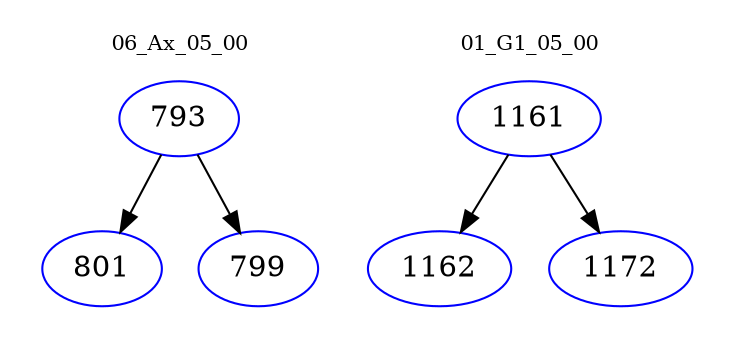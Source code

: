 digraph{
subgraph cluster_0 {
color = white
label = "06_Ax_05_00";
fontsize=10;
T0_793 [label="793", color="blue"]
T0_793 -> T0_801 [color="black"]
T0_801 [label="801", color="blue"]
T0_793 -> T0_799 [color="black"]
T0_799 [label="799", color="blue"]
}
subgraph cluster_1 {
color = white
label = "01_G1_05_00";
fontsize=10;
T1_1161 [label="1161", color="blue"]
T1_1161 -> T1_1162 [color="black"]
T1_1162 [label="1162", color="blue"]
T1_1161 -> T1_1172 [color="black"]
T1_1172 [label="1172", color="blue"]
}
}
